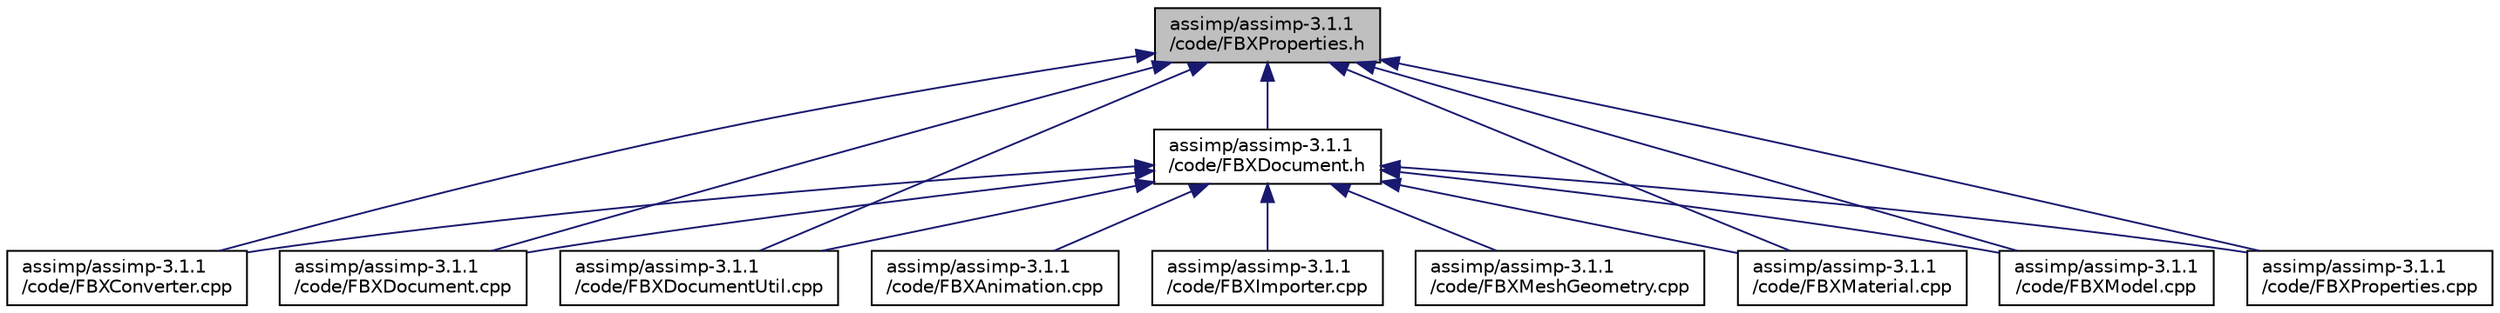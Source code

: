 digraph "assimp/assimp-3.1.1/code/FBXProperties.h"
{
  edge [fontname="Helvetica",fontsize="10",labelfontname="Helvetica",labelfontsize="10"];
  node [fontname="Helvetica",fontsize="10",shape=record];
  Node1 [label="assimp/assimp-3.1.1\l/code/FBXProperties.h",height=0.2,width=0.4,color="black", fillcolor="grey75", style="filled", fontcolor="black"];
  Node1 -> Node2 [dir="back",color="midnightblue",fontsize="10",style="solid",fontname="Helvetica"];
  Node2 [label="assimp/assimp-3.1.1\l/code/FBXDocument.h",height=0.2,width=0.4,color="black", fillcolor="white", style="filled",URL="$_f_b_x_document_8h.html",tooltip="FBX DOM. "];
  Node2 -> Node3 [dir="back",color="midnightblue",fontsize="10",style="solid",fontname="Helvetica"];
  Node3 [label="assimp/assimp-3.1.1\l/code/FBXAnimation.cpp",height=0.2,width=0.4,color="black", fillcolor="white", style="filled",URL="$_f_b_x_animation_8cpp.html",tooltip="Assimp::FBX::AnimationCurve, Assimp::FBX::AnimationCurveNode, Assimp::FBX::AnimationLayer, Assimp::FBX::AnimationStack. "];
  Node2 -> Node4 [dir="back",color="midnightblue",fontsize="10",style="solid",fontname="Helvetica"];
  Node4 [label="assimp/assimp-3.1.1\l/code/FBXConverter.cpp",height=0.2,width=0.4,color="black", fillcolor="white", style="filled",URL="$_f_b_x_converter_8cpp.html",tooltip="Implementation of the FBX DOM -> aiScene converter. "];
  Node2 -> Node5 [dir="back",color="midnightblue",fontsize="10",style="solid",fontname="Helvetica"];
  Node5 [label="assimp/assimp-3.1.1\l/code/FBXDocument.cpp",height=0.2,width=0.4,color="black", fillcolor="white", style="filled",URL="$_f_b_x_document_8cpp.html",tooltip="Implementation of the FBX DOM classes. "];
  Node2 -> Node6 [dir="back",color="midnightblue",fontsize="10",style="solid",fontname="Helvetica"];
  Node6 [label="assimp/assimp-3.1.1\l/code/FBXDocumentUtil.cpp",height=0.2,width=0.4,color="black", fillcolor="white", style="filled",URL="$_f_b_x_document_util_8cpp.html",tooltip="Implementation of the FBX DOM utility functions declared in FBXDocumentUtil.h. "];
  Node2 -> Node7 [dir="back",color="midnightblue",fontsize="10",style="solid",fontname="Helvetica"];
  Node7 [label="assimp/assimp-3.1.1\l/code/FBXImporter.cpp",height=0.2,width=0.4,color="black", fillcolor="white", style="filled",URL="$_f_b_x_importer_8cpp.html",tooltip="Implementation of the FBX importer. "];
  Node2 -> Node8 [dir="back",color="midnightblue",fontsize="10",style="solid",fontname="Helvetica"];
  Node8 [label="assimp/assimp-3.1.1\l/code/FBXMaterial.cpp",height=0.2,width=0.4,color="black", fillcolor="white", style="filled",URL="$_f_b_x_material_8cpp.html",tooltip="Assimp::FBX::Material and Assimp::FBX::Texture implementation. "];
  Node2 -> Node9 [dir="back",color="midnightblue",fontsize="10",style="solid",fontname="Helvetica"];
  Node9 [label="assimp/assimp-3.1.1\l/code/FBXMeshGeometry.cpp",height=0.2,width=0.4,color="black", fillcolor="white", style="filled",URL="$_f_b_x_mesh_geometry_8cpp.html",tooltip="Assimp::FBX::MeshGeometry implementation. "];
  Node2 -> Node10 [dir="back",color="midnightblue",fontsize="10",style="solid",fontname="Helvetica"];
  Node10 [label="assimp/assimp-3.1.1\l/code/FBXModel.cpp",height=0.2,width=0.4,color="black", fillcolor="white", style="filled",URL="$_f_b_x_model_8cpp.html",tooltip="Assimp::FBX::Model implementation. "];
  Node2 -> Node11 [dir="back",color="midnightblue",fontsize="10",style="solid",fontname="Helvetica"];
  Node11 [label="assimp/assimp-3.1.1\l/code/FBXProperties.cpp",height=0.2,width=0.4,color="black", fillcolor="white", style="filled",URL="$_f_b_x_properties_8cpp.html",tooltip="Implementation of the FBX dynamic properties system. "];
  Node1 -> Node4 [dir="back",color="midnightblue",fontsize="10",style="solid",fontname="Helvetica"];
  Node1 -> Node5 [dir="back",color="midnightblue",fontsize="10",style="solid",fontname="Helvetica"];
  Node1 -> Node6 [dir="back",color="midnightblue",fontsize="10",style="solid",fontname="Helvetica"];
  Node1 -> Node8 [dir="back",color="midnightblue",fontsize="10",style="solid",fontname="Helvetica"];
  Node1 -> Node10 [dir="back",color="midnightblue",fontsize="10",style="solid",fontname="Helvetica"];
  Node1 -> Node11 [dir="back",color="midnightblue",fontsize="10",style="solid",fontname="Helvetica"];
}
